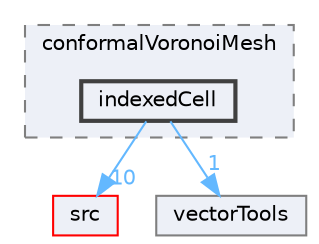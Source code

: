 digraph "applications/utilities/mesh/generation/foamyMesh/conformalVoronoiMesh/conformalVoronoiMesh/indexedCell"
{
 // LATEX_PDF_SIZE
  bgcolor="transparent";
  edge [fontname=Helvetica,fontsize=10,labelfontname=Helvetica,labelfontsize=10];
  node [fontname=Helvetica,fontsize=10,shape=box,height=0.2,width=0.4];
  compound=true
  subgraph clusterdir_38479fab6fd543e227b5b42ac4c0dfc7 {
    graph [ bgcolor="#edf0f7", pencolor="grey50", label="conformalVoronoiMesh", fontname=Helvetica,fontsize=10 style="filled,dashed", URL="dir_38479fab6fd543e227b5b42ac4c0dfc7.html",tooltip=""]
  dir_f4183c3f6d9cc157fe7fe0435fee2f07 [label="indexedCell", fillcolor="#edf0f7", color="grey25", style="filled,bold", URL="dir_f4183c3f6d9cc157fe7fe0435fee2f07.html",tooltip=""];
  }
  dir_68267d1309a1af8e8297ef4c3efbcdba [label="src", fillcolor="#edf0f7", color="red", style="filled", URL="dir_68267d1309a1af8e8297ef4c3efbcdba.html",tooltip=""];
  dir_f4d01ad48707ad98cc7281212f7416bd [label="vectorTools", fillcolor="#edf0f7", color="grey50", style="filled", URL="dir_f4d01ad48707ad98cc7281212f7416bd.html",tooltip=""];
  dir_f4183c3f6d9cc157fe7fe0435fee2f07->dir_68267d1309a1af8e8297ef4c3efbcdba [headlabel="10", labeldistance=1.5 headhref="dir_001833_003729.html" href="dir_001833_003729.html" color="steelblue1" fontcolor="steelblue1"];
  dir_f4183c3f6d9cc157fe7fe0435fee2f07->dir_f4d01ad48707ad98cc7281212f7416bd [headlabel="1", labeldistance=1.5 headhref="dir_001833_004265.html" href="dir_001833_004265.html" color="steelblue1" fontcolor="steelblue1"];
}
